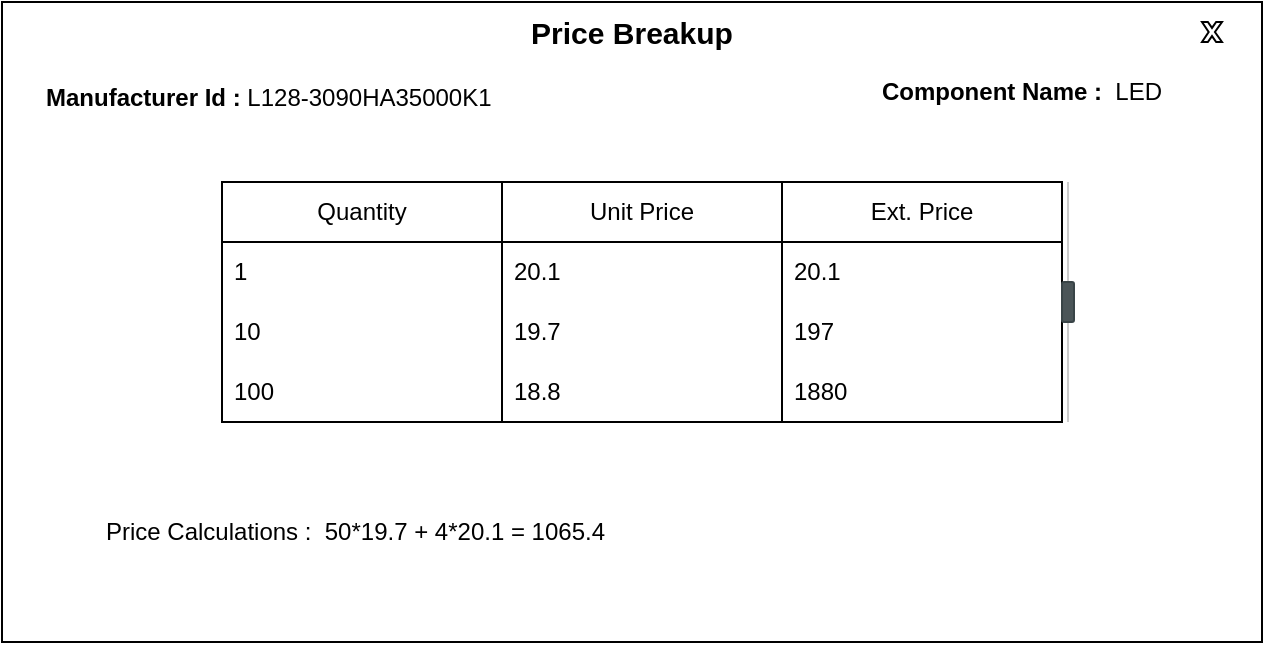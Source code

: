 <mxfile version="23.1.5" type="device">
  <diagram name="Page-1" id="IGX7sAU2ce6j4nU3saxk">
    <mxGraphModel dx="880" dy="468" grid="1" gridSize="10" guides="1" tooltips="1" connect="1" arrows="1" fold="1" page="1" pageScale="1" pageWidth="850" pageHeight="1100" math="0" shadow="0">
      <root>
        <mxCell id="0" />
        <mxCell id="1" parent="0" />
        <mxCell id="hU5zUDf2q3X9v9Z5dSbB-2" value="" style="rounded=0;whiteSpace=wrap;html=1;" vertex="1" parent="1">
          <mxGeometry x="180" y="160" width="630" height="320" as="geometry" />
        </mxCell>
        <mxCell id="hU5zUDf2q3X9v9Z5dSbB-3" value="&lt;b&gt;Component Name :&amp;nbsp;&lt;/b&gt; LED" style="text;html=1;align=center;verticalAlign=middle;whiteSpace=wrap;rounded=0;" vertex="1" parent="1">
          <mxGeometry x="590" y="190" width="200" height="30" as="geometry" />
        </mxCell>
        <mxCell id="hU5zUDf2q3X9v9Z5dSbB-4" value="&lt;b&gt;Manufacturer Id :&lt;/b&gt;&amp;nbsp;L128-3090HA35000K1&amp;nbsp; &amp;nbsp; &amp;nbsp; &amp;nbsp; &amp;nbsp; &amp;nbsp; &amp;nbsp; &amp;nbsp; &amp;nbsp; &amp;nbsp; &amp;nbsp; &amp;nbsp; &amp;nbsp; &amp;nbsp; &amp;nbsp; &amp;nbsp; &amp;nbsp; &amp;nbsp; &amp;nbsp;" style="text;html=1;align=left;verticalAlign=middle;whiteSpace=wrap;rounded=0;" vertex="1" parent="1">
          <mxGeometry x="200" y="200" width="240" height="30" as="geometry" />
        </mxCell>
        <mxCell id="hU5zUDf2q3X9v9Z5dSbB-5" value="Price Breakup" style="text;html=1;align=center;verticalAlign=middle;whiteSpace=wrap;rounded=0;fontStyle=1;fontSize=15;" vertex="1" parent="1">
          <mxGeometry x="410" y="160" width="170" height="30" as="geometry" />
        </mxCell>
        <mxCell id="hU5zUDf2q3X9v9Z5dSbB-6" value="Quantity" style="swimlane;fontStyle=0;childLayout=stackLayout;horizontal=1;startSize=30;horizontalStack=0;resizeParent=1;resizeParentMax=0;resizeLast=0;collapsible=1;marginBottom=0;whiteSpace=wrap;html=1;" vertex="1" parent="1">
          <mxGeometry x="290" y="250" width="140" height="120" as="geometry" />
        </mxCell>
        <mxCell id="hU5zUDf2q3X9v9Z5dSbB-7" value="1" style="text;strokeColor=none;fillColor=none;align=left;verticalAlign=middle;spacingLeft=4;spacingRight=4;overflow=hidden;points=[[0,0.5],[1,0.5]];portConstraint=eastwest;rotatable=0;whiteSpace=wrap;html=1;" vertex="1" parent="hU5zUDf2q3X9v9Z5dSbB-6">
          <mxGeometry y="30" width="140" height="30" as="geometry" />
        </mxCell>
        <mxCell id="hU5zUDf2q3X9v9Z5dSbB-8" value="10" style="text;strokeColor=none;fillColor=none;align=left;verticalAlign=middle;spacingLeft=4;spacingRight=4;overflow=hidden;points=[[0,0.5],[1,0.5]];portConstraint=eastwest;rotatable=0;whiteSpace=wrap;html=1;" vertex="1" parent="hU5zUDf2q3X9v9Z5dSbB-6">
          <mxGeometry y="60" width="140" height="30" as="geometry" />
        </mxCell>
        <mxCell id="hU5zUDf2q3X9v9Z5dSbB-9" value="100" style="text;strokeColor=none;fillColor=none;align=left;verticalAlign=middle;spacingLeft=4;spacingRight=4;overflow=hidden;points=[[0,0.5],[1,0.5]];portConstraint=eastwest;rotatable=0;whiteSpace=wrap;html=1;" vertex="1" parent="hU5zUDf2q3X9v9Z5dSbB-6">
          <mxGeometry y="90" width="140" height="30" as="geometry" />
        </mxCell>
        <mxCell id="hU5zUDf2q3X9v9Z5dSbB-11" value="Unit Price" style="swimlane;fontStyle=0;childLayout=stackLayout;horizontal=1;startSize=30;horizontalStack=0;resizeParent=1;resizeParentMax=0;resizeLast=0;collapsible=1;marginBottom=0;whiteSpace=wrap;html=1;" vertex="1" parent="1">
          <mxGeometry x="430" y="250" width="140" height="120" as="geometry" />
        </mxCell>
        <mxCell id="hU5zUDf2q3X9v9Z5dSbB-12" value="20.1" style="text;strokeColor=none;fillColor=none;align=left;verticalAlign=middle;spacingLeft=4;spacingRight=4;overflow=hidden;points=[[0,0.5],[1,0.5]];portConstraint=eastwest;rotatable=0;whiteSpace=wrap;html=1;" vertex="1" parent="hU5zUDf2q3X9v9Z5dSbB-11">
          <mxGeometry y="30" width="140" height="30" as="geometry" />
        </mxCell>
        <mxCell id="hU5zUDf2q3X9v9Z5dSbB-13" value="19.7" style="text;strokeColor=none;fillColor=none;align=left;verticalAlign=middle;spacingLeft=4;spacingRight=4;overflow=hidden;points=[[0,0.5],[1,0.5]];portConstraint=eastwest;rotatable=0;whiteSpace=wrap;html=1;" vertex="1" parent="hU5zUDf2q3X9v9Z5dSbB-11">
          <mxGeometry y="60" width="140" height="30" as="geometry" />
        </mxCell>
        <mxCell id="hU5zUDf2q3X9v9Z5dSbB-14" value="18.8" style="text;strokeColor=none;fillColor=none;align=left;verticalAlign=middle;spacingLeft=4;spacingRight=4;overflow=hidden;points=[[0,0.5],[1,0.5]];portConstraint=eastwest;rotatable=0;whiteSpace=wrap;html=1;" vertex="1" parent="hU5zUDf2q3X9v9Z5dSbB-11">
          <mxGeometry y="90" width="140" height="30" as="geometry" />
        </mxCell>
        <mxCell id="hU5zUDf2q3X9v9Z5dSbB-15" value="Ext. Price" style="swimlane;fontStyle=0;childLayout=stackLayout;horizontal=1;startSize=30;horizontalStack=0;resizeParent=1;resizeParentMax=0;resizeLast=0;collapsible=1;marginBottom=0;whiteSpace=wrap;html=1;" vertex="1" parent="1">
          <mxGeometry x="570" y="250" width="140" height="120" as="geometry" />
        </mxCell>
        <mxCell id="hU5zUDf2q3X9v9Z5dSbB-16" value="20.1" style="text;strokeColor=none;fillColor=none;align=left;verticalAlign=middle;spacingLeft=4;spacingRight=4;overflow=hidden;points=[[0,0.5],[1,0.5]];portConstraint=eastwest;rotatable=0;whiteSpace=wrap;html=1;" vertex="1" parent="hU5zUDf2q3X9v9Z5dSbB-15">
          <mxGeometry y="30" width="140" height="30" as="geometry" />
        </mxCell>
        <mxCell id="hU5zUDf2q3X9v9Z5dSbB-17" value="197" style="text;strokeColor=none;fillColor=none;align=left;verticalAlign=middle;spacingLeft=4;spacingRight=4;overflow=hidden;points=[[0,0.5],[1,0.5]];portConstraint=eastwest;rotatable=0;whiteSpace=wrap;html=1;" vertex="1" parent="hU5zUDf2q3X9v9Z5dSbB-15">
          <mxGeometry y="60" width="140" height="30" as="geometry" />
        </mxCell>
        <mxCell id="hU5zUDf2q3X9v9Z5dSbB-18" value="1880" style="text;strokeColor=none;fillColor=none;align=left;verticalAlign=middle;spacingLeft=4;spacingRight=4;overflow=hidden;points=[[0,0.5],[1,0.5]];portConstraint=eastwest;rotatable=0;whiteSpace=wrap;html=1;" vertex="1" parent="hU5zUDf2q3X9v9Z5dSbB-15">
          <mxGeometry y="90" width="140" height="30" as="geometry" />
        </mxCell>
        <mxCell id="hU5zUDf2q3X9v9Z5dSbB-19" value="Price Calculations :&amp;nbsp; 50*19.7 + 4*20.1 = 1065.4" style="text;html=1;align=left;verticalAlign=middle;whiteSpace=wrap;rounded=0;" vertex="1" parent="1">
          <mxGeometry x="230" y="410" width="440" height="30" as="geometry" />
        </mxCell>
        <mxCell id="hU5zUDf2q3X9v9Z5dSbB-21" value="" style="verticalLabelPosition=bottom;verticalAlign=top;html=1;shape=mxgraph.basic.x" vertex="1" parent="1">
          <mxGeometry x="780" y="170" width="10" height="10" as="geometry" />
        </mxCell>
        <mxCell id="hU5zUDf2q3X9v9Z5dSbB-22" value="" style="verticalLabelPosition=bottom;verticalAlign=top;html=1;shadow=0;dashed=0;strokeWidth=1;shape=mxgraph.android.quickscroll3;dy=0.5;fillColor=#4b5558;strokeColor=#394447;" vertex="1" parent="1">
          <mxGeometry x="710" y="250" width="6" height="120" as="geometry" />
        </mxCell>
      </root>
    </mxGraphModel>
  </diagram>
</mxfile>
